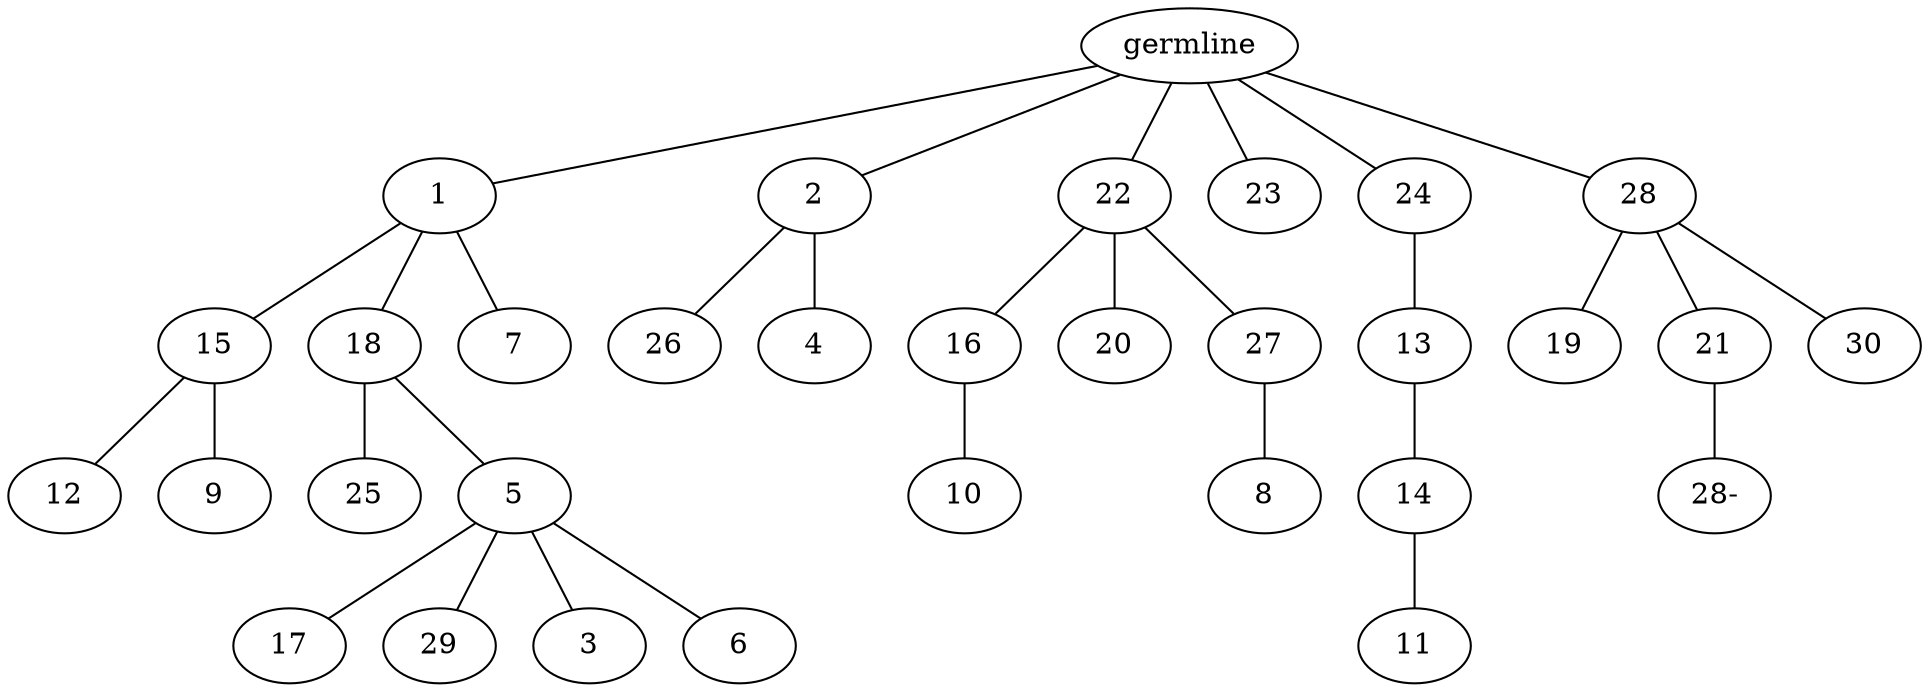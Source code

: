graph tree {
    "140461044486000" [label="germline"];
    "140461044540512" [label="1"];
    "140461044449184" [label="15"];
    "140461044446880" [label="12"];
    "140461044447360" [label="9"];
    "140461044448464" [label="18"];
    "140461044445584" [label="25"];
    "140461044447744" [label="5"];
    "140461044449232" [label="17"];
    "140461044448800" [label="29"];
    "140461044447168" [label="3"];
    "140461044446400" [label="6"];
    "140461044448224" [label="7"];
    "140461044543152" [label="2"];
    "140461044446640" [label="26"];
    "140461044445968" [label="4"];
    "140461044445632" [label="22"];
    "140461044447792" [label="16"];
    "140461044445488" [label="10"];
    "140461044448704" [label="20"];
    "140461044449040" [label="27"];
    "140461044445728" [label="8"];
    "140461044446208" [label="23"];
    "140461044445824" [label="24"];
    "140461044445872" [label="13"];
    "140461044446112" [label="14"];
    "140461044446784" [label="11"];
    "140461044448608" [label="28"];
    "140461044448896" [label="19"];
    "140461044446256" [label="21"];
    "140461044484752" [label="28-"];
    "140461044445296" [label="30"];
    "140461044486000" -- "140461044540512";
    "140461044486000" -- "140461044543152";
    "140461044486000" -- "140461044445632";
    "140461044486000" -- "140461044446208";
    "140461044486000" -- "140461044445824";
    "140461044486000" -- "140461044448608";
    "140461044540512" -- "140461044449184";
    "140461044540512" -- "140461044448464";
    "140461044540512" -- "140461044448224";
    "140461044449184" -- "140461044446880";
    "140461044449184" -- "140461044447360";
    "140461044448464" -- "140461044445584";
    "140461044448464" -- "140461044447744";
    "140461044447744" -- "140461044449232";
    "140461044447744" -- "140461044448800";
    "140461044447744" -- "140461044447168";
    "140461044447744" -- "140461044446400";
    "140461044543152" -- "140461044446640";
    "140461044543152" -- "140461044445968";
    "140461044445632" -- "140461044447792";
    "140461044445632" -- "140461044448704";
    "140461044445632" -- "140461044449040";
    "140461044447792" -- "140461044445488";
    "140461044449040" -- "140461044445728";
    "140461044445824" -- "140461044445872";
    "140461044445872" -- "140461044446112";
    "140461044446112" -- "140461044446784";
    "140461044448608" -- "140461044448896";
    "140461044448608" -- "140461044446256";
    "140461044448608" -- "140461044445296";
    "140461044446256" -- "140461044484752";
}
